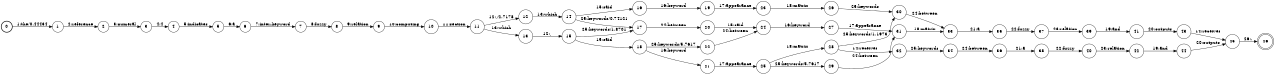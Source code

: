 digraph FST {
rankdir = LR;
size = "8.5,11";
label = "";
center = 1;
orientation = Portrait;
ranksep = "0.4";
nodesep = "0.25";
0 [label = "0", shape = circle, style = bold, fontsize = 14]
	0 -> 1 [label = "1:the/0.44434", fontsize = 14];
1 [label = "1", shape = circle, style = solid, fontsize = 14]
	1 -> 2 [label = "2:reference", fontsize = 14];
2 [label = "2", shape = circle, style = solid, fontsize = 14]
	2 -> 3 [label = "3:numeral", fontsize = 14];
3 [label = "3", shape = circle, style = solid, fontsize = 14]
	3 -> 4 [label = "4:4", fontsize = 14];
4 [label = "4", shape = circle, style = solid, fontsize = 14]
	4 -> 5 [label = "5:indicates", fontsize = 14];
5 [label = "5", shape = circle, style = solid, fontsize = 14]
	5 -> 6 [label = "6:a", fontsize = 14];
6 [label = "6", shape = circle, style = solid, fontsize = 14]
	6 -> 7 [label = "7:inter-keyword", fontsize = 14];
7 [label = "7", shape = circle, style = solid, fontsize = 14]
	7 -> 8 [label = "8:fuzzy", fontsize = 14];
8 [label = "8", shape = circle, style = solid, fontsize = 14]
	8 -> 9 [label = "9:relation", fontsize = 14];
9 [label = "9", shape = circle, style = solid, fontsize = 14]
	9 -> 10 [label = "10:computing", fontsize = 14];
10 [label = "10", shape = circle, style = solid, fontsize = 14]
	10 -> 11 [label = "11:section", fontsize = 14];
11 [label = "11", shape = circle, style = solid, fontsize = 14]
	11 -> 12 [label = "12:,/2.7178", fontsize = 14];
	11 -> 13 [label = "13:which", fontsize = 14];
12 [label = "12", shape = circle, style = solid, fontsize = 14]
	12 -> 14 [label = "13:which", fontsize = 14];
13 [label = "13", shape = circle, style = solid, fontsize = 14]
	13 -> 15 [label = "12:,", fontsize = 14];
14 [label = "14", shape = circle, style = solid, fontsize = 14]
	14 -> 16 [label = "15:said", fontsize = 14];
	14 -> 17 [label = "25:keywords/0.74121", fontsize = 14];
15 [label = "15", shape = circle, style = solid, fontsize = 14]
	15 -> 18 [label = "15:said", fontsize = 14];
	15 -> 17 [label = "25:keywords/1.8701", fontsize = 14];
16 [label = "16", shape = circle, style = solid, fontsize = 14]
	16 -> 19 [label = "16:keyword", fontsize = 14];
17 [label = "17", shape = circle, style = solid, fontsize = 14]
	17 -> 20 [label = "24:between", fontsize = 14];
18 [label = "18", shape = circle, style = solid, fontsize = 14]
	18 -> 21 [label = "16:keyword", fontsize = 14];
	18 -> 22 [label = "25:keywords/5.7617", fontsize = 14];
19 [label = "19", shape = circle, style = solid, fontsize = 14]
	19 -> 23 [label = "17:appearance", fontsize = 14];
20 [label = "20", shape = circle, style = solid, fontsize = 14]
	20 -> 24 [label = "15:said", fontsize = 14];
21 [label = "21", shape = circle, style = solid, fontsize = 14]
	21 -> 25 [label = "17:appearance", fontsize = 14];
22 [label = "22", shape = circle, style = solid, fontsize = 14]
	22 -> 24 [label = "24:between", fontsize = 14];
23 [label = "23", shape = circle, style = solid, fontsize = 14]
	23 -> 26 [label = "18:matrix", fontsize = 14];
24 [label = "24", shape = circle, style = solid, fontsize = 14]
	24 -> 27 [label = "16:keyword", fontsize = 14];
25 [label = "25", shape = circle, style = solid, fontsize = 14]
	25 -> 28 [label = "18:matrix", fontsize = 14];
	25 -> 29 [label = "25:keywords/5.7617", fontsize = 14];
26 [label = "26", shape = circle, style = solid, fontsize = 14]
	26 -> 30 [label = "25:keywords", fontsize = 14];
27 [label = "27", shape = circle, style = solid, fontsize = 14]
	27 -> 31 [label = "17:appearance", fontsize = 14];
28 [label = "28", shape = circle, style = solid, fontsize = 14]
	28 -> 32 [label = "14:receives", fontsize = 14];
	28 -> 30 [label = "25:keywords/1.1973", fontsize = 14];
29 [label = "29", shape = circle, style = solid, fontsize = 14]
	29 -> 31 [label = "24:between", fontsize = 14];
30 [label = "30", shape = circle, style = solid, fontsize = 14]
	30 -> 33 [label = "24:between", fontsize = 14];
31 [label = "31", shape = circle, style = solid, fontsize = 14]
	31 -> 33 [label = "18:matrix", fontsize = 14];
32 [label = "32", shape = circle, style = solid, fontsize = 14]
	32 -> 34 [label = "25:keywords", fontsize = 14];
33 [label = "33", shape = circle, style = solid, fontsize = 14]
	33 -> 35 [label = "21:a", fontsize = 14];
34 [label = "34", shape = circle, style = solid, fontsize = 14]
	34 -> 36 [label = "24:between", fontsize = 14];
35 [label = "35", shape = circle, style = solid, fontsize = 14]
	35 -> 37 [label = "22:fuzzy", fontsize = 14];
36 [label = "36", shape = circle, style = solid, fontsize = 14]
	36 -> 38 [label = "21:a", fontsize = 14];
37 [label = "37", shape = circle, style = solid, fontsize = 14]
	37 -> 39 [label = "23:relation", fontsize = 14];
38 [label = "38", shape = circle, style = solid, fontsize = 14]
	38 -> 40 [label = "22:fuzzy", fontsize = 14];
39 [label = "39", shape = circle, style = solid, fontsize = 14]
	39 -> 41 [label = "19:and", fontsize = 14];
40 [label = "40", shape = circle, style = solid, fontsize = 14]
	40 -> 42 [label = "23:relation", fontsize = 14];
41 [label = "41", shape = circle, style = solid, fontsize = 14]
	41 -> 43 [label = "20:outputs", fontsize = 14];
42 [label = "42", shape = circle, style = solid, fontsize = 14]
	42 -> 44 [label = "19:and", fontsize = 14];
43 [label = "43", shape = circle, style = solid, fontsize = 14]
	43 -> 45 [label = "14:receives", fontsize = 14];
44 [label = "44", shape = circle, style = solid, fontsize = 14]
	44 -> 45 [label = "20:outputs", fontsize = 14];
45 [label = "45", shape = circle, style = solid, fontsize = 14]
	45 -> 46 [label = "26:.", fontsize = 14];
46 [label = "46", shape = doublecircle, style = solid, fontsize = 14]
}
